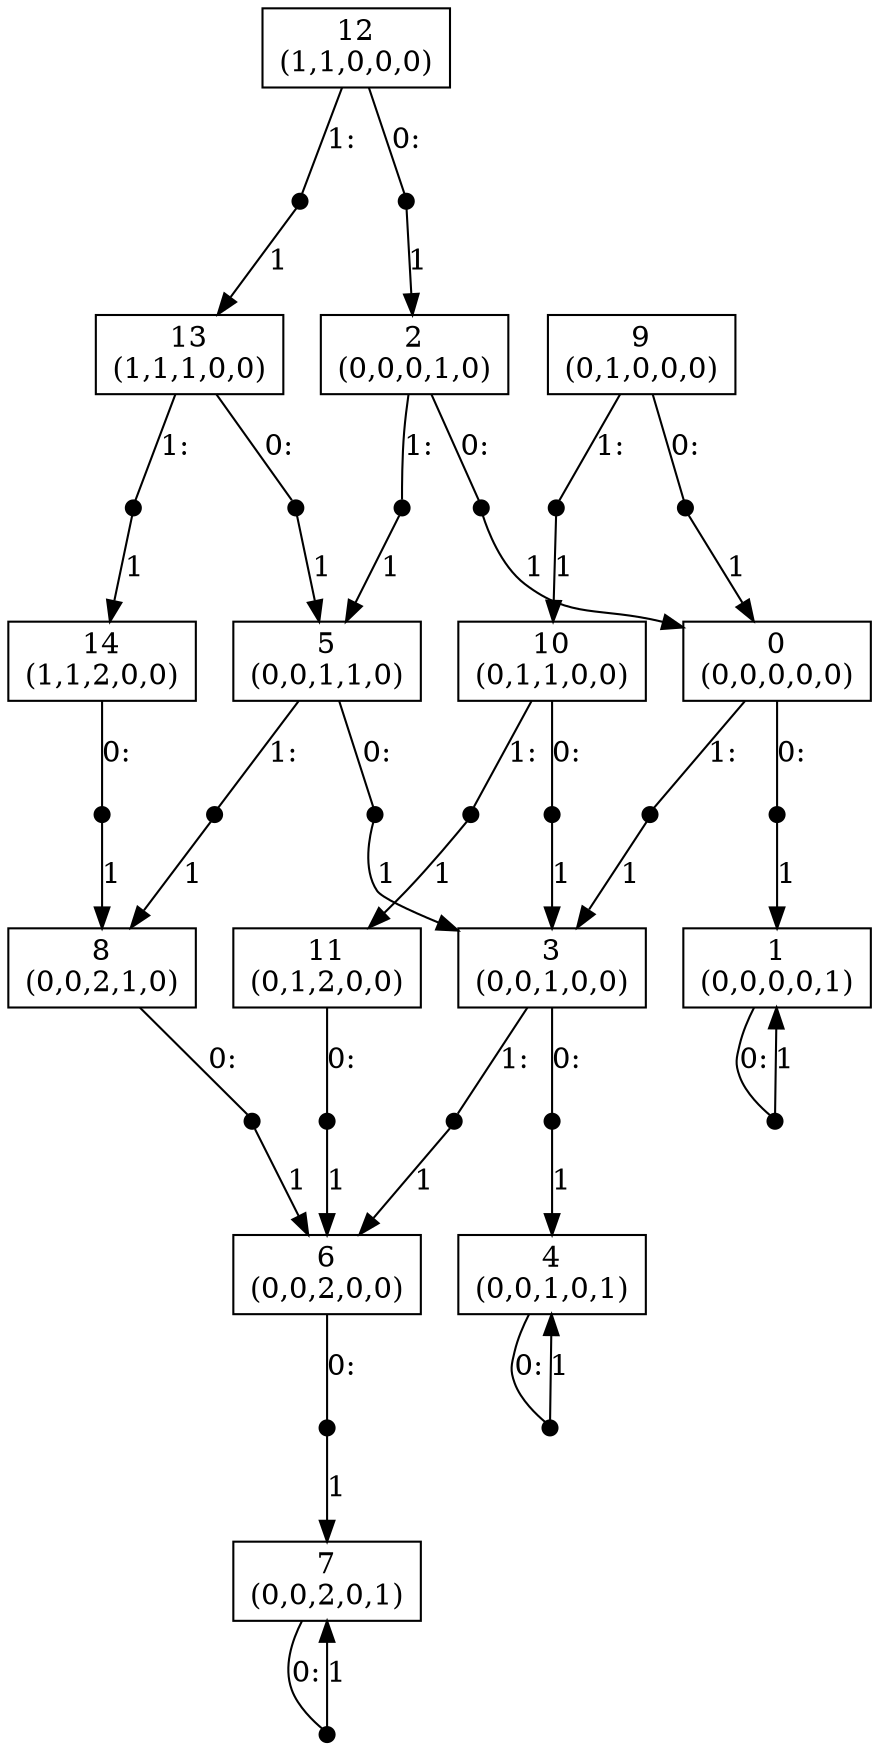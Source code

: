 digraph S {
node [shape=box];
0 -> n0_0 [ arrowhead=none,label="0:" ];
n0_0 [ shape=point,width=0.1,height=0.1,label="" ];
n0_0 -> 1 [ label="1" ];
0 -> n0_1 [ arrowhead=none,label="1:" ];
n0_1 [ shape=point,width=0.1,height=0.1,label="" ];
n0_1 -> 3 [ label="1" ];
1 -> n1_0 [ arrowhead=none,label="0:" ];
n1_0 [ shape=point,width=0.1,height=0.1,label="" ];
n1_0 -> 1 [ label="1" ];
2 -> n2_0 [ arrowhead=none,label="0:" ];
n2_0 [ shape=point,width=0.1,height=0.1,label="" ];
n2_0 -> 0 [ label="1" ];
2 -> n2_1 [ arrowhead=none,label="1:" ];
n2_1 [ shape=point,width=0.1,height=0.1,label="" ];
n2_1 -> 5 [ label="1" ];
3 -> n3_0 [ arrowhead=none,label="0:" ];
n3_0 [ shape=point,width=0.1,height=0.1,label="" ];
n3_0 -> 4 [ label="1" ];
3 -> n3_1 [ arrowhead=none,label="1:" ];
n3_1 [ shape=point,width=0.1,height=0.1,label="" ];
n3_1 -> 6 [ label="1" ];
4 -> n4_0 [ arrowhead=none,label="0:" ];
n4_0 [ shape=point,width=0.1,height=0.1,label="" ];
n4_0 -> 4 [ label="1" ];
5 -> n5_0 [ arrowhead=none,label="0:" ];
n5_0 [ shape=point,width=0.1,height=0.1,label="" ];
n5_0 -> 3 [ label="1" ];
5 -> n5_1 [ arrowhead=none,label="1:" ];
n5_1 [ shape=point,width=0.1,height=0.1,label="" ];
n5_1 -> 8 [ label="1" ];
6 -> n6_0 [ arrowhead=none,label="0:" ];
n6_0 [ shape=point,width=0.1,height=0.1,label="" ];
n6_0 -> 7 [ label="1" ];
7 -> n7_0 [ arrowhead=none,label="0:" ];
n7_0 [ shape=point,width=0.1,height=0.1,label="" ];
n7_0 -> 7 [ label="1" ];
8 -> n8_0 [ arrowhead=none,label="0:" ];
n8_0 [ shape=point,width=0.1,height=0.1,label="" ];
n8_0 -> 6 [ label="1" ];
9 -> n9_0 [ arrowhead=none,label="0:" ];
n9_0 [ shape=point,width=0.1,height=0.1,label="" ];
n9_0 -> 0 [ label="1" ];
9 -> n9_1 [ arrowhead=none,label="1:" ];
n9_1 [ shape=point,width=0.1,height=0.1,label="" ];
n9_1 -> 10 [ label="1" ];
10 -> n10_0 [ arrowhead=none,label="0:" ];
n10_0 [ shape=point,width=0.1,height=0.1,label="" ];
n10_0 -> 3 [ label="1" ];
10 -> n10_1 [ arrowhead=none,label="1:" ];
n10_1 [ shape=point,width=0.1,height=0.1,label="" ];
n10_1 -> 11 [ label="1" ];
11 -> n11_0 [ arrowhead=none,label="0:" ];
n11_0 [ shape=point,width=0.1,height=0.1,label="" ];
n11_0 -> 6 [ label="1" ];
12 -> n12_0 [ arrowhead=none,label="0:" ];
n12_0 [ shape=point,width=0.1,height=0.1,label="" ];
n12_0 -> 2 [ label="1" ];
12 -> n12_1 [ arrowhead=none,label="1:" ];
n12_1 [ shape=point,width=0.1,height=0.1,label="" ];
n12_1 -> 13 [ label="1" ];
13 -> n13_0 [ arrowhead=none,label="0:" ];
n13_0 [ shape=point,width=0.1,height=0.1,label="" ];
n13_0 -> 5 [ label="1" ];
13 -> n13_1 [ arrowhead=none,label="1:" ];
n13_1 [ shape=point,width=0.1,height=0.1,label="" ];
n13_1 -> 14 [ label="1" ];
14 -> n14_0 [ arrowhead=none,label="0:" ];
n14_0 [ shape=point,width=0.1,height=0.1,label="" ];
n14_0 -> 8 [ label="1" ];
0 [label="0\n(0,0,0,0,0)"];
1 [label="1\n(0,0,0,0,1)"];
2 [label="2\n(0,0,0,1,0)"];
3 [label="3\n(0,0,1,0,0)"];
4 [label="4\n(0,0,1,0,1)"];
5 [label="5\n(0,0,1,1,0)"];
6 [label="6\n(0,0,2,0,0)"];
7 [label="7\n(0,0,2,0,1)"];
8 [label="8\n(0,0,2,1,0)"];
9 [label="9\n(0,1,0,0,0)"];
10 [label="10\n(0,1,1,0,0)"];
11 [label="11\n(0,1,2,0,0)"];
12 [label="12\n(1,1,0,0,0)"];
13 [label="13\n(1,1,1,0,0)"];
14 [label="14\n(1,1,2,0,0)"];
}
